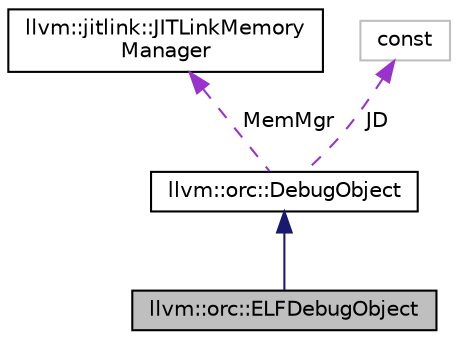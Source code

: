 digraph "llvm::orc::ELFDebugObject"
{
 // LATEX_PDF_SIZE
  bgcolor="transparent";
  edge [fontname="Helvetica",fontsize="10",labelfontname="Helvetica",labelfontsize="10"];
  node [fontname="Helvetica",fontsize="10",shape=record];
  Node1 [label="llvm::orc::ELFDebugObject",height=0.2,width=0.4,color="black", fillcolor="grey75", style="filled", fontcolor="black",tooltip="The current implementation of ELFDebugObject replicates the approach used in RuntimeDyld: It patches ..."];
  Node2 -> Node1 [dir="back",color="midnightblue",fontsize="10",style="solid",fontname="Helvetica"];
  Node2 [label="llvm::orc::DebugObject",height=0.2,width=0.4,color="black",URL="$classllvm_1_1orc_1_1DebugObject.html",tooltip="The plugin creates a debug object from when JITLink starts processing the corresponding LinkGraph."];
  Node3 -> Node2 [dir="back",color="darkorchid3",fontsize="10",style="dashed",label=" MemMgr" ,fontname="Helvetica"];
  Node3 [label="llvm::jitlink::JITLinkMemory\lManager",height=0.2,width=0.4,color="black",URL="$classllvm_1_1jitlink_1_1JITLinkMemoryManager.html",tooltip="Manages allocations of JIT memory."];
  Node4 -> Node2 [dir="back",color="darkorchid3",fontsize="10",style="dashed",label=" JD" ,fontname="Helvetica"];
  Node4 [label="const",height=0.2,width=0.4,color="grey75",tooltip=" "];
}
